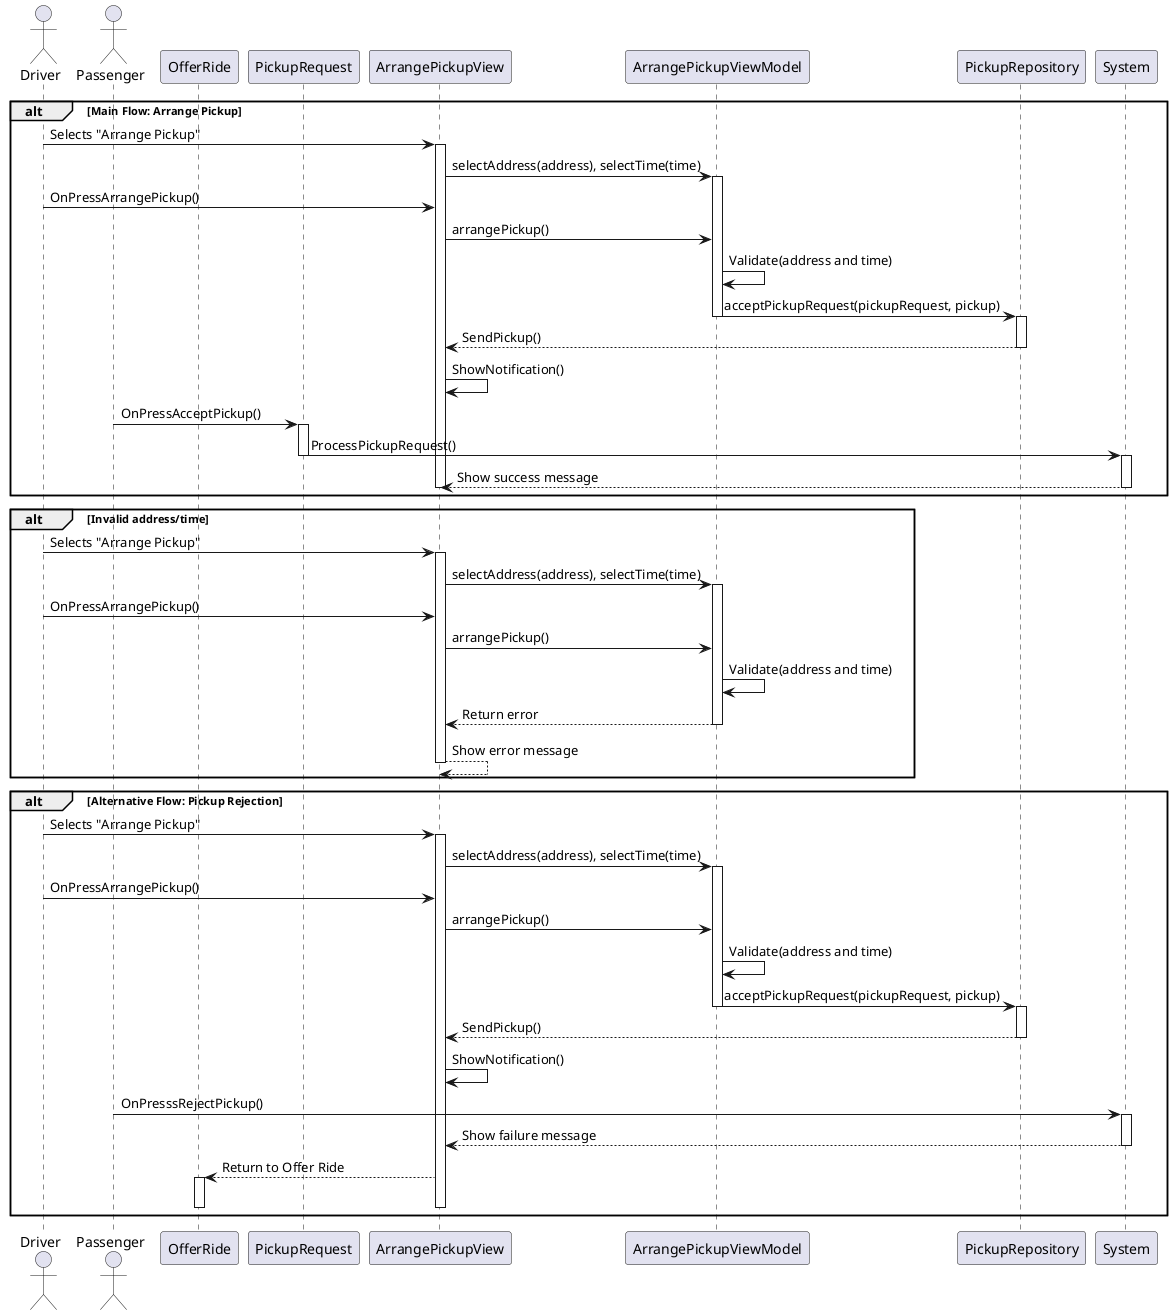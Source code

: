 @startuml
actor Driver
actor Passenger
participant "OfferRide" as Offer
participant "PickupRequest" as Request
participant "ArrangePickupView" as View
participant "ArrangePickupViewModel" as VM
participant "PickupRepository" as Repo
participant "System"

alt Main Flow: Arrange Pickup
    Driver -> View : Selects "Arrange Pickup"
    activate View
    View -> VM : selectAddress(address), selectTime(time)
    activate VM
    Driver -> View : OnPressArrangePickup()
    View -> VM : arrangePickup()
    VM -> VM : Validate(address and time)
    VM -> Repo : acceptPickupRequest(pickupRequest, pickup)
    deactivate VM
    activate Repo
    Repo --> View : SendPickup()
    deactivate Repo
    View -> View : ShowNotification()
    Passenger -> Request : OnPressAcceptPickup()
    activate Request
    Request -> System : ProcessPickupRequest()
    deactivate Request
    activate System
    System --> View : Show success message
    deactivate System
     deactivate View
end

alt Invalid address/time
    Driver -> View : Selects "Arrange Pickup"
    activate View
    View -> VM : selectAddress(address), selectTime(time)
    activate VM
    Driver -> View : OnPressArrangePickup()
    View -> VM : arrangePickup()
    VM -> VM : Validate(address and time)
    VM ---> View : Return error
    deactivate VM
    View ---> View : Show error message
    deactivate View
end

alt Alternative Flow: Pickup Rejection 
    Driver -> View : Selects "Arrange Pickup"
    activate View
    View -> VM : selectAddress(address), selectTime(time)
    activate VM
    Driver -> View : OnPressArrangePickup()
    View -> VM : arrangePickup()
    VM -> VM : Validate(address and time)
    VM -> Repo : acceptPickupRequest(pickupRequest, pickup)
    deactivate VM
    activate Repo
    Repo --> View : SendPickup()
    deactivate Repo
    View -> View : ShowNotification()
    Passenger -> System : OnPresssRejectPickup()
    activate System
    System --> View : Show failure message
    deactivate System
    View --> Offer : Return to Offer Ride
    activate Offer
    deactivate View
    deactivate Offer

end

@enduml